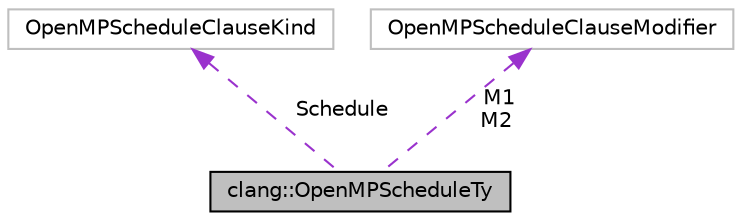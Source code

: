 digraph "clang::OpenMPScheduleTy"
{
 // LATEX_PDF_SIZE
  bgcolor="transparent";
  edge [fontname="Helvetica",fontsize="10",labelfontname="Helvetica",labelfontsize="10"];
  node [fontname="Helvetica",fontsize="10",shape=record];
  Node1 [label="clang::OpenMPScheduleTy",height=0.2,width=0.4,color="black", fillcolor="grey75", style="filled", fontcolor="black",tooltip="Scheduling data for loop-based OpenMP directives."];
  Node2 -> Node1 [dir="back",color="darkorchid3",fontsize="10",style="dashed",label=" Schedule" ,fontname="Helvetica"];
  Node2 [label="OpenMPScheduleClauseKind",height=0.2,width=0.4,color="grey75",tooltip=" "];
  Node3 -> Node1 [dir="back",color="darkorchid3",fontsize="10",style="dashed",label=" M1\nM2" ,fontname="Helvetica"];
  Node3 [label="OpenMPScheduleClauseModifier",height=0.2,width=0.4,color="grey75",tooltip=" "];
}
